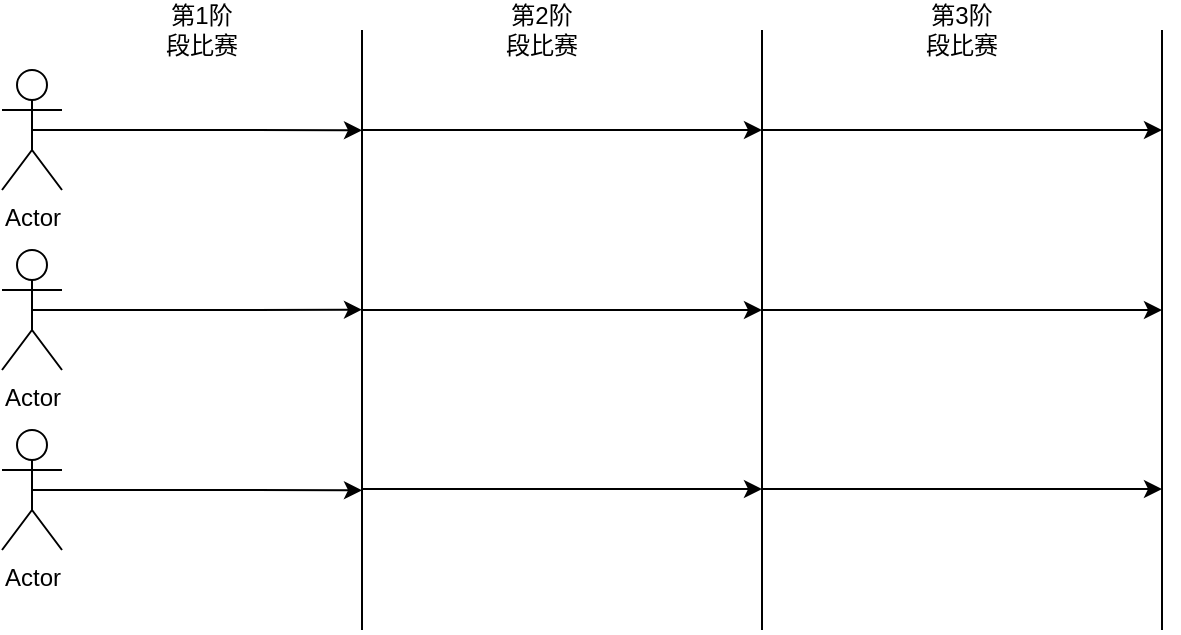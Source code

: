 <mxfile version="10.7.5" type="github"><diagram id="EzuS6frm7TRi6vC_DHDK" name="Page-1"><mxGraphModel dx="934" dy="437" grid="1" gridSize="10" guides="1" tooltips="1" connect="1" arrows="1" fold="1" page="1" pageScale="1" pageWidth="827" pageHeight="1169" math="0" shadow="0"><root><mxCell id="0"/><mxCell id="1" parent="0"/><mxCell id="UMZGFJ943XGzn26ct6vr-1" style="edgeStyle=orthogonalEdgeStyle;rounded=0;orthogonalLoop=1;jettySize=auto;html=1;exitX=0.5;exitY=0.5;exitDx=0;exitDy=0;exitPerimeter=0;" edge="1" parent="1" source="sjLXROfIbYwYOZ_2Xeyu-1"><mxGeometry relative="1" as="geometry"><mxPoint x="260" y="100.143" as="targetPoint"/></mxGeometry></mxCell><mxCell id="sjLXROfIbYwYOZ_2Xeyu-1" value="Actor" style="shape=umlActor;verticalLabelPosition=bottom;labelBackgroundColor=#ffffff;verticalAlign=top;html=1;outlineConnect=0;" parent="1" vertex="1"><mxGeometry x="80" y="70" width="30" height="60" as="geometry"/></mxCell><mxCell id="UMZGFJ943XGzn26ct6vr-2" style="edgeStyle=orthogonalEdgeStyle;rounded=0;orthogonalLoop=1;jettySize=auto;html=1;exitX=0.5;exitY=0.5;exitDx=0;exitDy=0;exitPerimeter=0;" edge="1" parent="1" source="sjLXROfIbYwYOZ_2Xeyu-2"><mxGeometry relative="1" as="geometry"><mxPoint x="260" y="189.857" as="targetPoint"/></mxGeometry></mxCell><mxCell id="sjLXROfIbYwYOZ_2Xeyu-2" value="Actor" style="shape=umlActor;verticalLabelPosition=bottom;labelBackgroundColor=#ffffff;verticalAlign=top;html=1;outlineConnect=0;" parent="1" vertex="1"><mxGeometry x="80" y="160" width="30" height="60" as="geometry"/></mxCell><mxCell id="UMZGFJ943XGzn26ct6vr-3" style="edgeStyle=orthogonalEdgeStyle;rounded=0;orthogonalLoop=1;jettySize=auto;html=1;exitX=0.5;exitY=0.5;exitDx=0;exitDy=0;exitPerimeter=0;" edge="1" parent="1" source="sjLXROfIbYwYOZ_2Xeyu-3"><mxGeometry relative="1" as="geometry"><mxPoint x="260" y="280.143" as="targetPoint"/></mxGeometry></mxCell><mxCell id="sjLXROfIbYwYOZ_2Xeyu-3" value="Actor" style="shape=umlActor;verticalLabelPosition=bottom;labelBackgroundColor=#ffffff;verticalAlign=top;html=1;outlineConnect=0;" parent="1" vertex="1"><mxGeometry x="80" y="250" width="30" height="60" as="geometry"/></mxCell><mxCell id="sjLXROfIbYwYOZ_2Xeyu-4" value="" style="endArrow=none;html=1;" parent="1" edge="1"><mxGeometry width="50" height="50" relative="1" as="geometry"><mxPoint x="260" y="350" as="sourcePoint"/><mxPoint x="260" y="50" as="targetPoint"/></mxGeometry></mxCell><mxCell id="UMZGFJ943XGzn26ct6vr-4" value="" style="endArrow=none;html=1;" edge="1" parent="1"><mxGeometry width="50" height="50" relative="1" as="geometry"><mxPoint x="460" y="350" as="sourcePoint"/><mxPoint x="460" y="50" as="targetPoint"/></mxGeometry></mxCell><mxCell id="UMZGFJ943XGzn26ct6vr-5" value="" style="endArrow=none;html=1;" edge="1" parent="1"><mxGeometry width="50" height="50" relative="1" as="geometry"><mxPoint x="660" y="350" as="sourcePoint"/><mxPoint x="660" y="50" as="targetPoint"/></mxGeometry></mxCell><mxCell id="UMZGFJ943XGzn26ct6vr-6" value="" style="endArrow=classic;html=1;" edge="1" parent="1"><mxGeometry width="50" height="50" relative="1" as="geometry"><mxPoint x="260" y="100" as="sourcePoint"/><mxPoint x="460" y="100" as="targetPoint"/></mxGeometry></mxCell><mxCell id="UMZGFJ943XGzn26ct6vr-7" value="" style="endArrow=classic;html=1;" edge="1" parent="1"><mxGeometry width="50" height="50" relative="1" as="geometry"><mxPoint x="260" y="190" as="sourcePoint"/><mxPoint x="460" y="190" as="targetPoint"/></mxGeometry></mxCell><mxCell id="UMZGFJ943XGzn26ct6vr-8" value="" style="endArrow=classic;html=1;" edge="1" parent="1"><mxGeometry width="50" height="50" relative="1" as="geometry"><mxPoint x="260" y="279.5" as="sourcePoint"/><mxPoint x="460" y="279.5" as="targetPoint"/></mxGeometry></mxCell><mxCell id="UMZGFJ943XGzn26ct6vr-9" value="" style="endArrow=classic;html=1;" edge="1" parent="1"><mxGeometry width="50" height="50" relative="1" as="geometry"><mxPoint x="460" y="100" as="sourcePoint"/><mxPoint x="660" y="100" as="targetPoint"/></mxGeometry></mxCell><mxCell id="UMZGFJ943XGzn26ct6vr-10" value="" style="endArrow=classic;html=1;" edge="1" parent="1"><mxGeometry width="50" height="50" relative="1" as="geometry"><mxPoint x="460" y="190" as="sourcePoint"/><mxPoint x="660" y="190" as="targetPoint"/><Array as="points"><mxPoint x="620" y="190"/></Array></mxGeometry></mxCell><mxCell id="UMZGFJ943XGzn26ct6vr-11" value="" style="endArrow=classic;html=1;" edge="1" parent="1"><mxGeometry width="50" height="50" relative="1" as="geometry"><mxPoint x="460" y="279.5" as="sourcePoint"/><mxPoint x="660" y="279.5" as="targetPoint"/></mxGeometry></mxCell><mxCell id="UMZGFJ943XGzn26ct6vr-12" value="第1阶段比赛" style="text;html=1;strokeColor=none;fillColor=none;align=center;verticalAlign=middle;whiteSpace=wrap;rounded=0;" vertex="1" parent="1"><mxGeometry x="160" y="40" width="40" height="20" as="geometry"/></mxCell><mxCell id="UMZGFJ943XGzn26ct6vr-13" value="第2阶段比赛" style="text;html=1;strokeColor=none;fillColor=none;align=center;verticalAlign=middle;whiteSpace=wrap;rounded=0;" vertex="1" parent="1"><mxGeometry x="330" y="40" width="40" height="20" as="geometry"/></mxCell><mxCell id="UMZGFJ943XGzn26ct6vr-14" value="第3阶段比赛" style="text;html=1;strokeColor=none;fillColor=none;align=center;verticalAlign=middle;whiteSpace=wrap;rounded=0;" vertex="1" parent="1"><mxGeometry x="540" y="40" width="40" height="20" as="geometry"/></mxCell></root></mxGraphModel></diagram></mxfile>
